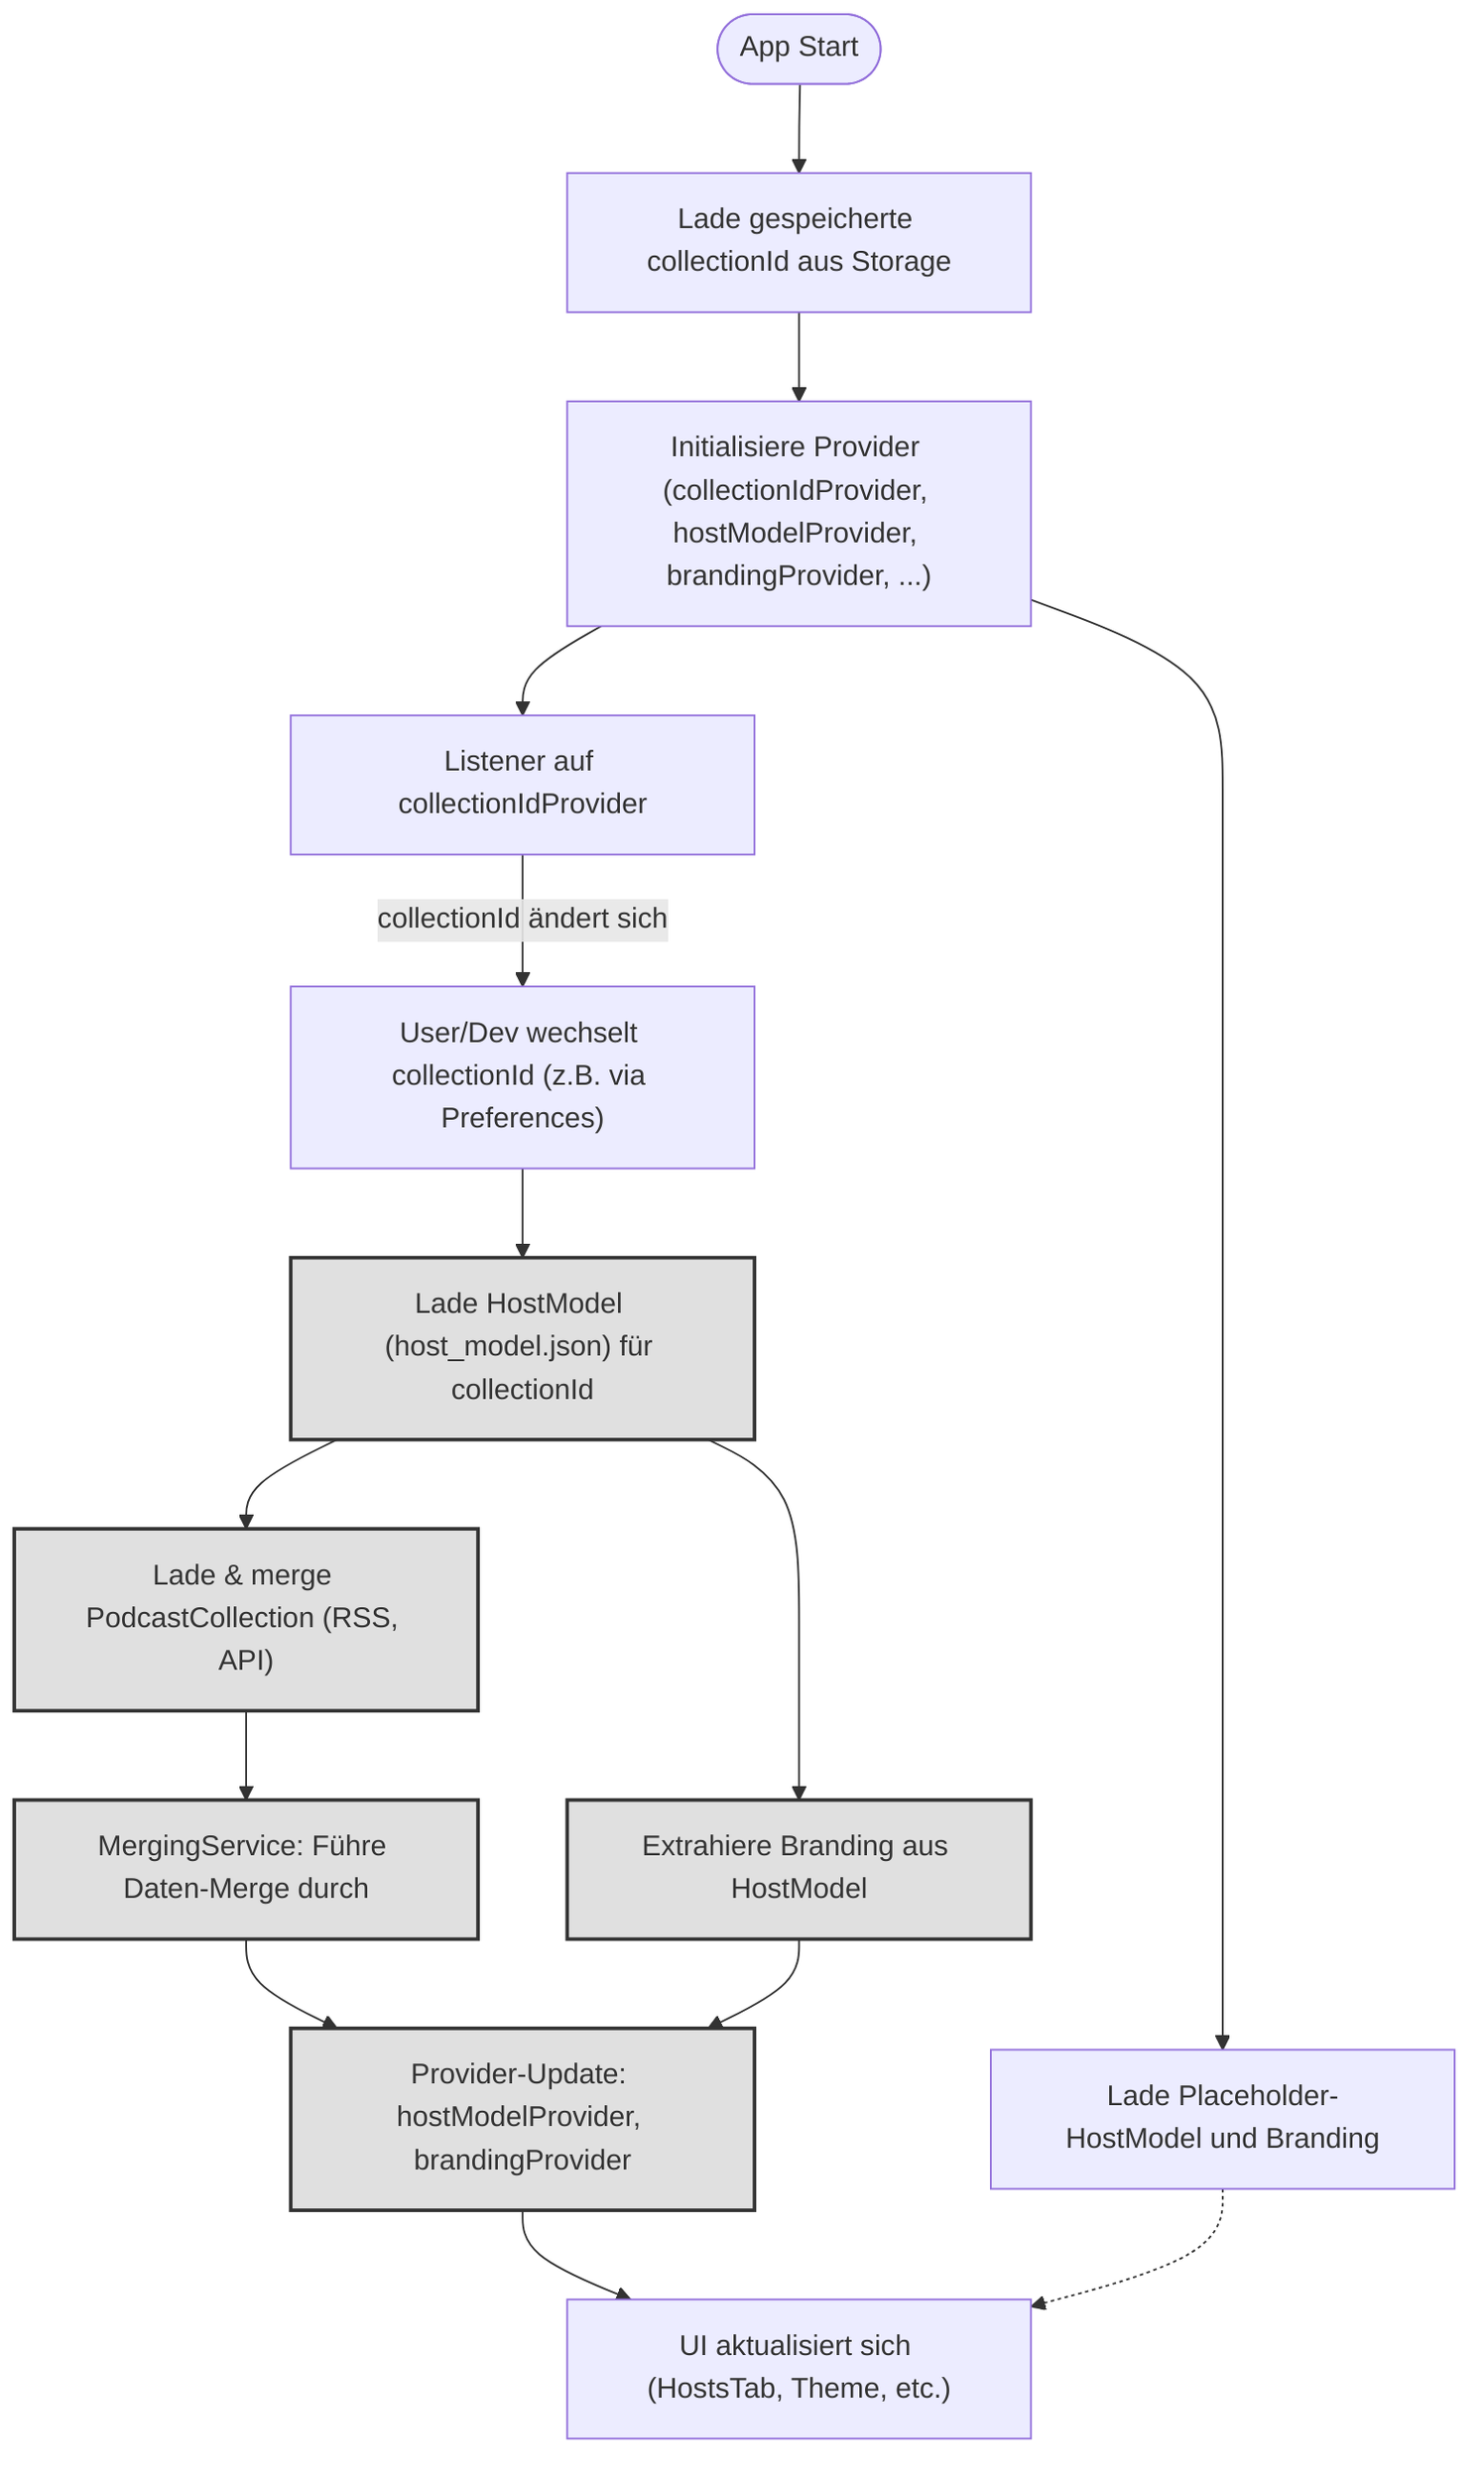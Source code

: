 flowchart TD
    AppStart(["App Start"])
    LoadPrefs["Lade gespeicherte collectionId aus Storage"]
    InitProviders["Initialisiere Provider (collectionIdProvider, hostModelProvider, brandingProvider, ...)"]
    Placeholder["Lade Placeholder-HostModel und Branding"]
    ListenCollection["Listener auf collectionIdProvider"]
    UserChange["User/Dev wechselt collectionId (z.B. via Preferences)"]
    LoadHostModel["Lade HostModel (host_model.json) für collectionId"]
    LoadBranding["Extrahiere Branding aus HostModel"]
    LoadPodcast["Lade & merge PodcastCollection (RSS, API)"]
    MergingService["MergingService: Führe Daten-Merge durch"]
    UpdateProviders["Provider-Update: hostModelProvider, brandingProvider"]
    UIUpdate["UI aktualisiert sich (HostsTab, Theme, etc.)"]

    AppStart --> LoadPrefs --> InitProviders --> Placeholder
    InitProviders --> ListenCollection
    ListenCollection -->|"collectionId ändert sich"| UserChange
    UserChange --> LoadHostModel --> LoadBranding
    LoadHostModel --> LoadPodcast
    LoadPodcast --> MergingService --> UpdateProviders --> UIUpdate
    LoadBranding --> UpdateProviders
    Placeholder -.-> UIUpdate

    classDef service fill:#e0e0e0,stroke:#333,stroke-width:2px;
    MergingService:::service
    LoadHostModel:::service
    LoadPodcast:::service
    LoadBranding:::service
    UpdateProviders:::service